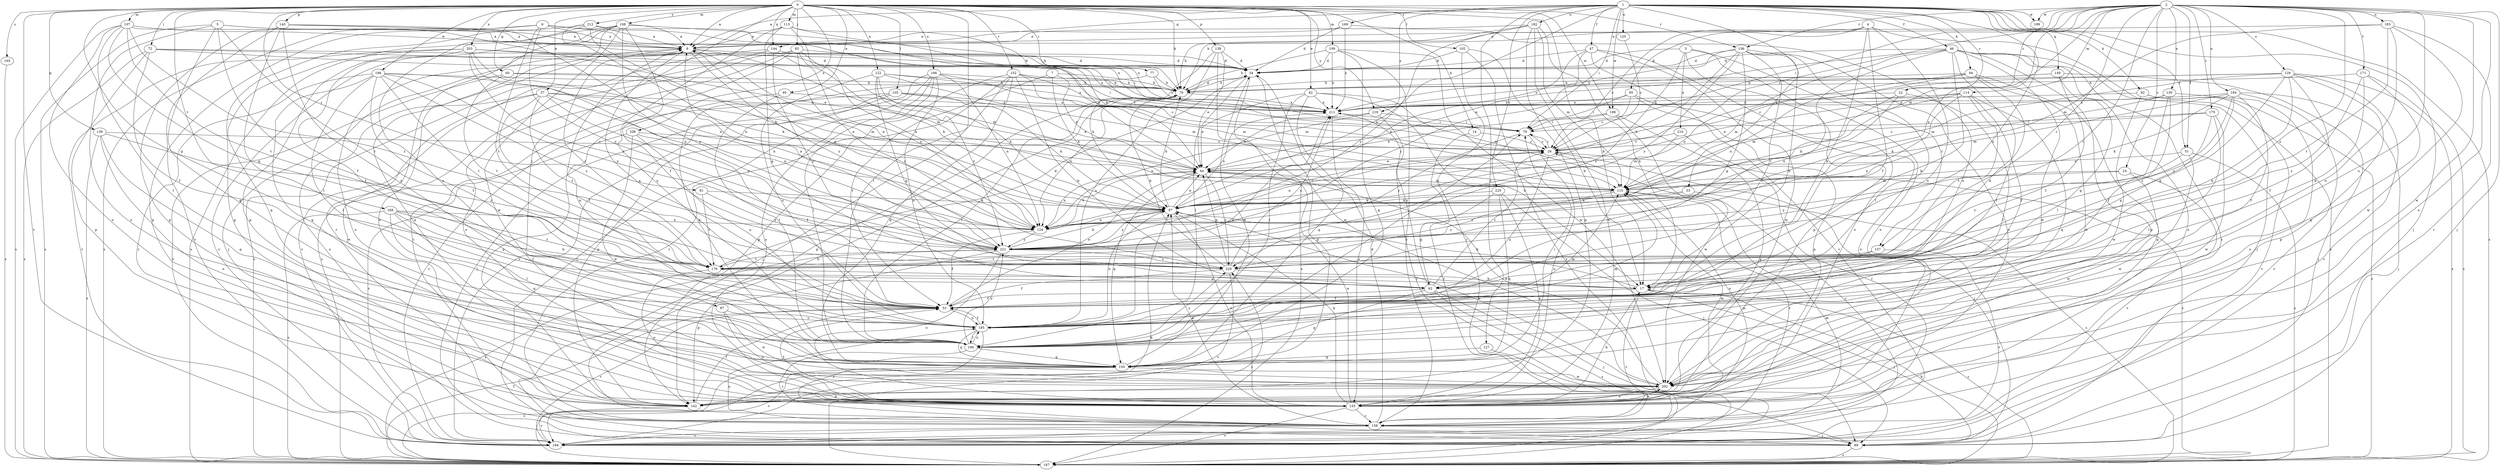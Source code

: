 strict digraph  {
0;
1;
2;
3;
4;
5;
6;
7;
8;
14;
17;
22;
24;
26;
33;
34;
37;
40;
42;
44;
46;
47;
51;
53;
60;
62;
70;
72;
77;
79;
81;
83;
87;
89;
92;
94;
95;
97;
102;
105;
106;
107;
108;
109;
113;
114;
115;
122;
124;
125;
127;
129;
130;
133;
138;
139;
140;
142;
144;
149;
150;
152;
156;
157;
158;
165;
166;
167;
168;
169;
171;
175;
176;
182;
183;
184;
185;
194;
196;
198;
199;
202;
203;
208;
210;
211;
212;
218;
221;
225;
229;
0 -> 8  [label=a];
0 -> 14  [label=b];
0 -> 17  [label=b];
0 -> 37  [label=e];
0 -> 40  [label=e];
0 -> 42  [label=e];
0 -> 60  [label=g];
0 -> 62  [label=g];
0 -> 70  [label=h];
0 -> 72  [label=i];
0 -> 77  [label=i];
0 -> 81  [label=j];
0 -> 83  [label=j];
0 -> 87  [label=j];
0 -> 102  [label=l];
0 -> 105  [label=l];
0 -> 106  [label=l];
0 -> 107  [label=m];
0 -> 108  [label=m];
0 -> 109  [label=m];
0 -> 113  [label=m];
0 -> 122  [label=n];
0 -> 138  [label=p];
0 -> 139  [label=p];
0 -> 140  [label=p];
0 -> 144  [label=q];
0 -> 152  [label=r];
0 -> 156  [label=r];
0 -> 165  [label=s];
0 -> 166  [label=s];
0 -> 168  [label=t];
0 -> 194  [label=v];
0 -> 196  [label=w];
0 -> 198  [label=w];
0 -> 203  [label=x];
0 -> 208  [label=x];
0 -> 212  [label=y];
0 -> 218  [label=y];
1 -> 8  [label=a];
1 -> 22  [label=c];
1 -> 33  [label=d];
1 -> 46  [label=f];
1 -> 47  [label=f];
1 -> 51  [label=f];
1 -> 79  [label=i];
1 -> 89  [label=j];
1 -> 92  [label=k];
1 -> 94  [label=k];
1 -> 124  [label=n];
1 -> 125  [label=o];
1 -> 127  [label=o];
1 -> 144  [label=q];
1 -> 149  [label=q];
1 -> 167  [label=s];
1 -> 169  [label=t];
1 -> 182  [label=u];
1 -> 198  [label=w];
1 -> 199  [label=w];
1 -> 218  [label=y];
1 -> 225  [label=z];
1 -> 229  [label=z];
2 -> 22  [label=c];
2 -> 24  [label=c];
2 -> 26  [label=c];
2 -> 51  [label=f];
2 -> 70  [label=h];
2 -> 79  [label=i];
2 -> 89  [label=j];
2 -> 114  [label=m];
2 -> 115  [label=m];
2 -> 124  [label=n];
2 -> 129  [label=o];
2 -> 130  [label=o];
2 -> 133  [label=o];
2 -> 156  [label=r];
2 -> 157  [label=r];
2 -> 171  [label=t];
2 -> 175  [label=t];
2 -> 176  [label=t];
2 -> 183  [label=u];
2 -> 184  [label=u];
2 -> 185  [label=u];
2 -> 199  [label=w];
2 -> 202  [label=w];
2 -> 229  [label=z];
3 -> 34  [label=d];
3 -> 133  [label=o];
3 -> 142  [label=p];
3 -> 157  [label=r];
3 -> 210  [label=x];
3 -> 229  [label=z];
4 -> 8  [label=a];
4 -> 17  [label=b];
4 -> 26  [label=c];
4 -> 53  [label=f];
4 -> 95  [label=k];
4 -> 167  [label=s];
4 -> 185  [label=u];
5 -> 8  [label=a];
5 -> 44  [label=e];
5 -> 53  [label=f];
5 -> 133  [label=o];
5 -> 150  [label=q];
5 -> 167  [label=s];
5 -> 176  [label=t];
6 -> 8  [label=a];
6 -> 44  [label=e];
6 -> 142  [label=p];
6 -> 167  [label=s];
6 -> 176  [label=t];
6 -> 211  [label=x];
6 -> 221  [label=y];
7 -> 44  [label=e];
7 -> 53  [label=f];
7 -> 70  [label=h];
7 -> 97  [label=k];
8 -> 34  [label=d];
8 -> 89  [label=j];
8 -> 115  [label=m];
8 -> 133  [label=o];
8 -> 176  [label=t];
8 -> 194  [label=v];
8 -> 221  [label=y];
14 -> 26  [label=c];
14 -> 158  [label=r];
17 -> 53  [label=f];
17 -> 89  [label=j];
17 -> 97  [label=k];
17 -> 167  [label=s];
17 -> 194  [label=v];
22 -> 97  [label=k];
22 -> 106  [label=l];
22 -> 124  [label=n];
22 -> 211  [label=x];
24 -> 115  [label=m];
24 -> 194  [label=v];
24 -> 202  [label=w];
24 -> 221  [label=y];
26 -> 44  [label=e];
26 -> 79  [label=i];
26 -> 89  [label=j];
26 -> 124  [label=n];
26 -> 185  [label=u];
33 -> 97  [label=k];
33 -> 167  [label=s];
33 -> 221  [label=y];
34 -> 70  [label=h];
34 -> 106  [label=l];
34 -> 142  [label=p];
34 -> 167  [label=s];
37 -> 44  [label=e];
37 -> 53  [label=f];
37 -> 124  [label=n];
37 -> 133  [label=o];
37 -> 176  [label=t];
37 -> 202  [label=w];
37 -> 211  [label=x];
37 -> 221  [label=y];
40 -> 106  [label=l];
40 -> 142  [label=p];
40 -> 211  [label=x];
42 -> 17  [label=b];
42 -> 44  [label=e];
42 -> 106  [label=l];
42 -> 115  [label=m];
42 -> 150  [label=q];
42 -> 211  [label=x];
44 -> 115  [label=m];
44 -> 124  [label=n];
44 -> 150  [label=q];
44 -> 229  [label=z];
46 -> 17  [label=b];
46 -> 34  [label=d];
46 -> 44  [label=e];
46 -> 89  [label=j];
46 -> 106  [label=l];
46 -> 124  [label=n];
46 -> 133  [label=o];
46 -> 142  [label=p];
46 -> 158  [label=r];
46 -> 176  [label=t];
46 -> 202  [label=w];
47 -> 34  [label=d];
47 -> 97  [label=k];
47 -> 133  [label=o];
47 -> 194  [label=v];
47 -> 202  [label=w];
47 -> 221  [label=y];
51 -> 44  [label=e];
51 -> 167  [label=s];
51 -> 202  [label=w];
51 -> 229  [label=z];
53 -> 8  [label=a];
53 -> 44  [label=e];
53 -> 185  [label=u];
53 -> 194  [label=v];
60 -> 70  [label=h];
60 -> 115  [label=m];
60 -> 176  [label=t];
60 -> 194  [label=v];
62 -> 26  [label=c];
62 -> 53  [label=f];
62 -> 89  [label=j];
62 -> 150  [label=q];
62 -> 167  [label=s];
62 -> 211  [label=x];
70 -> 34  [label=d];
70 -> 106  [label=l];
70 -> 124  [label=n];
70 -> 142  [label=p];
70 -> 211  [label=x];
72 -> 34  [label=d];
72 -> 53  [label=f];
72 -> 79  [label=i];
72 -> 142  [label=p];
72 -> 167  [label=s];
72 -> 211  [label=x];
77 -> 70  [label=h];
77 -> 150  [label=q];
77 -> 211  [label=x];
79 -> 26  [label=c];
79 -> 133  [label=o];
79 -> 221  [label=y];
81 -> 97  [label=k];
81 -> 176  [label=t];
81 -> 221  [label=y];
83 -> 34  [label=d];
83 -> 97  [label=k];
83 -> 115  [label=m];
83 -> 133  [label=o];
83 -> 158  [label=r];
83 -> 167  [label=s];
83 -> 229  [label=z];
87 -> 133  [label=o];
87 -> 185  [label=u];
87 -> 202  [label=w];
89 -> 167  [label=s];
89 -> 185  [label=u];
92 -> 167  [label=s];
92 -> 194  [label=v];
92 -> 202  [label=w];
92 -> 211  [label=x];
94 -> 17  [label=b];
94 -> 70  [label=h];
94 -> 115  [label=m];
94 -> 124  [label=n];
94 -> 142  [label=p];
94 -> 202  [label=w];
95 -> 26  [label=c];
95 -> 79  [label=i];
95 -> 133  [label=o];
95 -> 142  [label=p];
95 -> 211  [label=x];
97 -> 8  [label=a];
97 -> 26  [label=c];
97 -> 44  [label=e];
97 -> 70  [label=h];
97 -> 124  [label=n];
97 -> 133  [label=o];
97 -> 185  [label=u];
97 -> 211  [label=x];
97 -> 221  [label=y];
102 -> 17  [label=b];
102 -> 34  [label=d];
102 -> 158  [label=r];
102 -> 167  [label=s];
105 -> 44  [label=e];
105 -> 89  [label=j];
105 -> 97  [label=k];
105 -> 142  [label=p];
105 -> 194  [label=v];
105 -> 211  [label=x];
106 -> 8  [label=a];
106 -> 79  [label=i];
106 -> 115  [label=m];
106 -> 150  [label=q];
106 -> 158  [label=r];
106 -> 185  [label=u];
106 -> 221  [label=y];
106 -> 229  [label=z];
107 -> 8  [label=a];
107 -> 34  [label=d];
107 -> 62  [label=g];
107 -> 106  [label=l];
107 -> 133  [label=o];
107 -> 167  [label=s];
107 -> 176  [label=t];
107 -> 229  [label=z];
108 -> 8  [label=a];
108 -> 53  [label=f];
108 -> 70  [label=h];
108 -> 133  [label=o];
108 -> 142  [label=p];
108 -> 158  [label=r];
108 -> 167  [label=s];
108 -> 202  [label=w];
108 -> 221  [label=y];
109 -> 34  [label=d];
109 -> 70  [label=h];
109 -> 150  [label=q];
109 -> 158  [label=r];
109 -> 202  [label=w];
109 -> 211  [label=x];
113 -> 8  [label=a];
113 -> 62  [label=g];
113 -> 79  [label=i];
113 -> 124  [label=n];
113 -> 185  [label=u];
113 -> 211  [label=x];
114 -> 44  [label=e];
114 -> 53  [label=f];
114 -> 115  [label=m];
114 -> 150  [label=q];
114 -> 176  [label=t];
114 -> 211  [label=x];
114 -> 221  [label=y];
115 -> 97  [label=k];
115 -> 158  [label=r];
115 -> 229  [label=z];
122 -> 62  [label=g];
122 -> 70  [label=h];
122 -> 97  [label=k];
122 -> 115  [label=m];
122 -> 185  [label=u];
122 -> 211  [label=x];
122 -> 221  [label=y];
124 -> 8  [label=a];
124 -> 44  [label=e];
124 -> 53  [label=f];
124 -> 221  [label=y];
125 -> 26  [label=c];
127 -> 150  [label=q];
127 -> 194  [label=v];
129 -> 17  [label=b];
129 -> 26  [label=c];
129 -> 53  [label=f];
129 -> 62  [label=g];
129 -> 70  [label=h];
129 -> 115  [label=m];
129 -> 142  [label=p];
129 -> 167  [label=s];
129 -> 194  [label=v];
130 -> 53  [label=f];
130 -> 62  [label=g];
130 -> 97  [label=k];
130 -> 133  [label=o];
130 -> 211  [label=x];
133 -> 17  [label=b];
133 -> 44  [label=e];
133 -> 53  [label=f];
133 -> 97  [label=k];
133 -> 115  [label=m];
133 -> 158  [label=r];
133 -> 167  [label=s];
133 -> 202  [label=w];
138 -> 34  [label=d];
138 -> 44  [label=e];
138 -> 97  [label=k];
138 -> 185  [label=u];
138 -> 202  [label=w];
139 -> 26  [label=c];
139 -> 133  [label=o];
139 -> 150  [label=q];
139 -> 167  [label=s];
139 -> 229  [label=z];
140 -> 8  [label=a];
140 -> 79  [label=i];
140 -> 106  [label=l];
140 -> 124  [label=n];
140 -> 142  [label=p];
140 -> 185  [label=u];
140 -> 194  [label=v];
142 -> 53  [label=f];
142 -> 194  [label=v];
144 -> 34  [label=d];
144 -> 124  [label=n];
144 -> 167  [label=s];
144 -> 194  [label=v];
144 -> 229  [label=z];
149 -> 53  [label=f];
149 -> 70  [label=h];
149 -> 89  [label=j];
149 -> 106  [label=l];
149 -> 211  [label=x];
150 -> 34  [label=d];
150 -> 79  [label=i];
150 -> 167  [label=s];
150 -> 194  [label=v];
150 -> 202  [label=w];
152 -> 17  [label=b];
152 -> 26  [label=c];
152 -> 70  [label=h];
152 -> 89  [label=j];
152 -> 115  [label=m];
152 -> 142  [label=p];
152 -> 150  [label=q];
152 -> 158  [label=r];
156 -> 17  [label=b];
156 -> 34  [label=d];
156 -> 53  [label=f];
156 -> 62  [label=g];
156 -> 97  [label=k];
156 -> 106  [label=l];
156 -> 133  [label=o];
156 -> 211  [label=x];
156 -> 221  [label=y];
157 -> 176  [label=t];
157 -> 185  [label=u];
157 -> 194  [label=v];
158 -> 34  [label=d];
158 -> 70  [label=h];
158 -> 89  [label=j];
158 -> 97  [label=k];
158 -> 115  [label=m];
158 -> 194  [label=v];
165 -> 167  [label=s];
166 -> 70  [label=h];
166 -> 89  [label=j];
166 -> 106  [label=l];
166 -> 115  [label=m];
166 -> 124  [label=n];
166 -> 133  [label=o];
166 -> 185  [label=u];
166 -> 194  [label=v];
167 -> 17  [label=b];
167 -> 26  [label=c];
167 -> 53  [label=f];
167 -> 97  [label=k];
167 -> 221  [label=y];
167 -> 229  [label=z];
168 -> 17  [label=b];
168 -> 53  [label=f];
168 -> 106  [label=l];
168 -> 124  [label=n];
168 -> 150  [label=q];
168 -> 167  [label=s];
168 -> 176  [label=t];
169 -> 8  [label=a];
169 -> 34  [label=d];
169 -> 185  [label=u];
169 -> 211  [label=x];
171 -> 17  [label=b];
171 -> 70  [label=h];
171 -> 150  [label=q];
171 -> 167  [label=s];
171 -> 229  [label=z];
175 -> 26  [label=c];
175 -> 62  [label=g];
175 -> 79  [label=i];
175 -> 106  [label=l];
175 -> 202  [label=w];
176 -> 34  [label=d];
176 -> 62  [label=g];
176 -> 133  [label=o];
182 -> 8  [label=a];
182 -> 17  [label=b];
182 -> 70  [label=h];
182 -> 115  [label=m];
182 -> 133  [label=o];
182 -> 142  [label=p];
182 -> 221  [label=y];
183 -> 8  [label=a];
183 -> 115  [label=m];
183 -> 158  [label=r];
183 -> 176  [label=t];
183 -> 185  [label=u];
183 -> 202  [label=w];
184 -> 53  [label=f];
184 -> 89  [label=j];
184 -> 97  [label=k];
184 -> 115  [label=m];
184 -> 194  [label=v];
184 -> 211  [label=x];
184 -> 221  [label=y];
184 -> 229  [label=z];
185 -> 53  [label=f];
185 -> 106  [label=l];
185 -> 115  [label=m];
185 -> 150  [label=q];
185 -> 158  [label=r];
185 -> 211  [label=x];
194 -> 26  [label=c];
194 -> 115  [label=m];
196 -> 53  [label=f];
196 -> 70  [label=h];
196 -> 106  [label=l];
196 -> 124  [label=n];
196 -> 150  [label=q];
196 -> 158  [label=r];
196 -> 176  [label=t];
196 -> 221  [label=y];
196 -> 229  [label=z];
198 -> 44  [label=e];
198 -> 79  [label=i];
198 -> 142  [label=p];
198 -> 202  [label=w];
202 -> 8  [label=a];
202 -> 44  [label=e];
202 -> 97  [label=k];
202 -> 133  [label=o];
202 -> 142  [label=p];
203 -> 26  [label=c];
203 -> 34  [label=d];
203 -> 53  [label=f];
203 -> 97  [label=k];
203 -> 124  [label=n];
203 -> 150  [label=q];
203 -> 194  [label=v];
203 -> 221  [label=y];
208 -> 26  [label=c];
208 -> 53  [label=f];
208 -> 185  [label=u];
208 -> 194  [label=v];
208 -> 202  [label=w];
210 -> 26  [label=c];
210 -> 115  [label=m];
210 -> 158  [label=r];
211 -> 79  [label=i];
211 -> 133  [label=o];
212 -> 8  [label=a];
212 -> 44  [label=e];
212 -> 97  [label=k];
212 -> 124  [label=n];
212 -> 142  [label=p];
212 -> 185  [label=u];
218 -> 44  [label=e];
218 -> 79  [label=i];
218 -> 89  [label=j];
218 -> 124  [label=n];
221 -> 8  [label=a];
221 -> 97  [label=k];
221 -> 133  [label=o];
221 -> 142  [label=p];
221 -> 176  [label=t];
221 -> 229  [label=z];
225 -> 62  [label=g];
225 -> 89  [label=j];
225 -> 97  [label=k];
225 -> 133  [label=o];
225 -> 150  [label=q];
229 -> 17  [label=b];
229 -> 44  [label=e];
229 -> 53  [label=f];
229 -> 70  [label=h];
229 -> 194  [label=v];
229 -> 211  [label=x];
}
